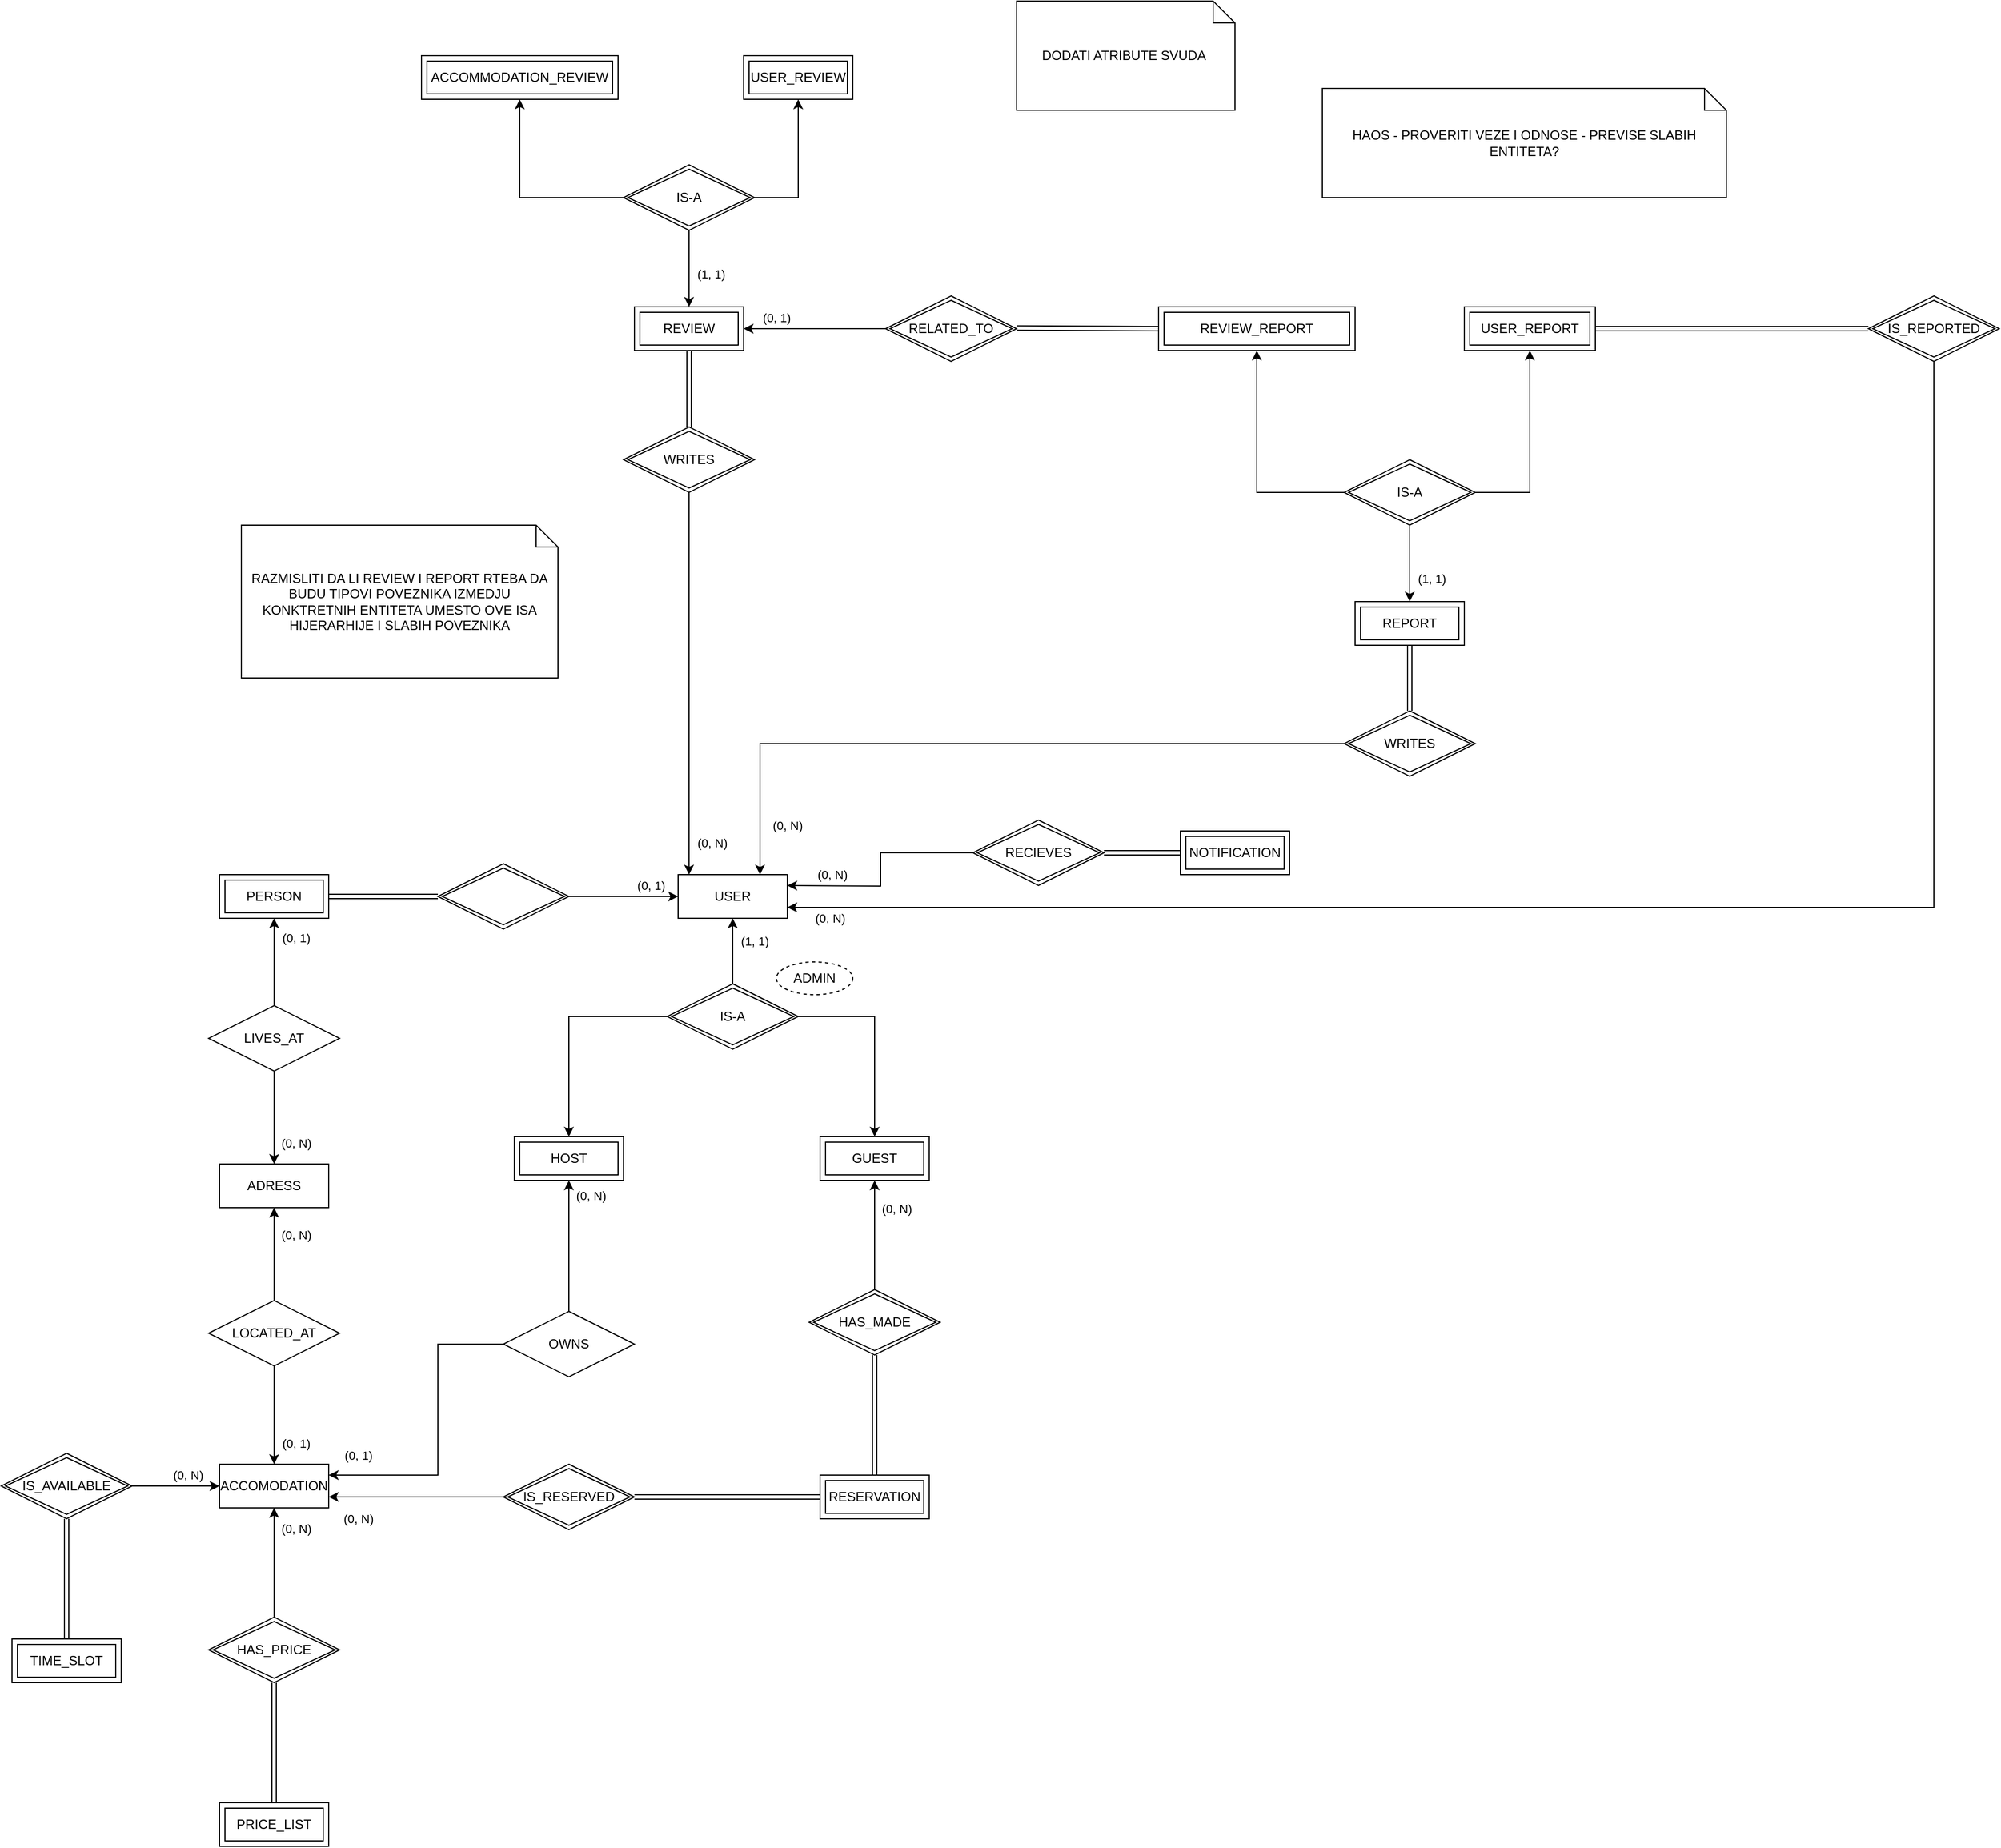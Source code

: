 <mxfile version="22.0.8" type="github">
  <diagram name="Page-1" id="e56a1550-8fbb-45ad-956c-1786394a9013">
    <mxGraphModel dx="2293" dy="2155" grid="1" gridSize="10" guides="1" tooltips="1" connect="1" arrows="1" fold="1" page="1" pageScale="1" pageWidth="1100" pageHeight="850" background="none" math="0" shadow="0">
      <root>
        <mxCell id="0" />
        <mxCell id="1" parent="0" />
        <mxCell id="FNh4Q3ipCf9CpvlprsuN-2" value="USER" style="whiteSpace=wrap;html=1;align=center;" parent="1" vertex="1">
          <mxGeometry x="100" y="120" width="100" height="40" as="geometry" />
        </mxCell>
        <mxCell id="FNh4Q3ipCf9CpvlprsuN-29" style="edgeStyle=orthogonalEdgeStyle;rounded=0;orthogonalLoop=1;jettySize=auto;html=1;entryX=0.5;entryY=1;entryDx=0;entryDy=0;" parent="1" source="FNh4Q3ipCf9CpvlprsuN-28" target="FNh4Q3ipCf9CpvlprsuN-2" edge="1">
          <mxGeometry relative="1" as="geometry" />
        </mxCell>
        <mxCell id="zW3tdYn2aXcVrVgODLso-2" value="(1, 1)" style="edgeLabel;html=1;align=center;verticalAlign=middle;resizable=0;points=[];" vertex="1" connectable="0" parent="FNh4Q3ipCf9CpvlprsuN-29">
          <mxGeometry x="0.299" relative="1" as="geometry">
            <mxPoint x="20" as="offset" />
          </mxGeometry>
        </mxCell>
        <mxCell id="FNh4Q3ipCf9CpvlprsuN-30" style="edgeStyle=orthogonalEdgeStyle;rounded=0;orthogonalLoop=1;jettySize=auto;html=1;entryX=0.5;entryY=0;entryDx=0;entryDy=0;" parent="1" source="FNh4Q3ipCf9CpvlprsuN-28" target="zW3tdYn2aXcVrVgODLso-71" edge="1">
          <mxGeometry relative="1" as="geometry">
            <mxPoint x="0.067" y="360" as="targetPoint" />
          </mxGeometry>
        </mxCell>
        <mxCell id="FNh4Q3ipCf9CpvlprsuN-33" style="edgeStyle=orthogonalEdgeStyle;rounded=0;orthogonalLoop=1;jettySize=auto;html=1;entryX=0.5;entryY=0;entryDx=0;entryDy=0;" parent="1" source="FNh4Q3ipCf9CpvlprsuN-28" target="zW3tdYn2aXcVrVgODLso-72" edge="1">
          <mxGeometry relative="1" as="geometry">
            <Array as="points">
              <mxPoint x="280" y="250" />
            </Array>
            <mxPoint x="280" y="360" as="targetPoint" />
          </mxGeometry>
        </mxCell>
        <mxCell id="FNh4Q3ipCf9CpvlprsuN-28" value="IS-A" style="shape=rhombus;double=1;perimeter=rhombusPerimeter;whiteSpace=wrap;html=1;align=center;" parent="1" vertex="1">
          <mxGeometry x="90" y="220" width="120" height="60" as="geometry" />
        </mxCell>
        <mxCell id="zW3tdYn2aXcVrVgODLso-1" value="ADMIN" style="ellipse;whiteSpace=wrap;html=1;align=center;dashed=1;" vertex="1" parent="1">
          <mxGeometry x="190" y="200" width="70" height="30" as="geometry" />
        </mxCell>
        <mxCell id="zW3tdYn2aXcVrVgODLso-26" value="ADRESS" style="whiteSpace=wrap;html=1;align=center;" vertex="1" parent="1">
          <mxGeometry x="-320" y="385" width="100" height="40" as="geometry" />
        </mxCell>
        <mxCell id="zW3tdYn2aXcVrVgODLso-27" value="ACCOMODATION" style="whiteSpace=wrap;html=1;align=center;" vertex="1" parent="1">
          <mxGeometry x="-320" y="660" width="100" height="40" as="geometry" />
        </mxCell>
        <mxCell id="zW3tdYn2aXcVrVgODLso-30" style="edgeStyle=orthogonalEdgeStyle;rounded=0;orthogonalLoop=1;jettySize=auto;html=1;entryX=0.5;entryY=1;entryDx=0;entryDy=0;" edge="1" source="zW3tdYn2aXcVrVgODLso-34" target="zW3tdYn2aXcVrVgODLso-42" parent="1">
          <mxGeometry relative="1" as="geometry" />
        </mxCell>
        <mxCell id="zW3tdYn2aXcVrVgODLso-31" value="(0, 1)" style="edgeLabel;html=1;align=center;verticalAlign=middle;resizable=0;points=[];" vertex="1" connectable="0" parent="zW3tdYn2aXcVrVgODLso-30">
          <mxGeometry x="0.555" relative="1" as="geometry">
            <mxPoint x="20" as="offset" />
          </mxGeometry>
        </mxCell>
        <mxCell id="zW3tdYn2aXcVrVgODLso-46" style="edgeStyle=orthogonalEdgeStyle;rounded=0;orthogonalLoop=1;jettySize=auto;html=1;entryX=0.5;entryY=0;entryDx=0;entryDy=0;" edge="1" parent="1" source="zW3tdYn2aXcVrVgODLso-34" target="zW3tdYn2aXcVrVgODLso-26">
          <mxGeometry relative="1" as="geometry" />
        </mxCell>
        <mxCell id="zW3tdYn2aXcVrVgODLso-47" value="(0, N)" style="edgeLabel;html=1;align=center;verticalAlign=middle;resizable=0;points=[];" vertex="1" connectable="0" parent="zW3tdYn2aXcVrVgODLso-46">
          <mxGeometry x="0.691" y="1" relative="1" as="geometry">
            <mxPoint x="19" y="-6" as="offset" />
          </mxGeometry>
        </mxCell>
        <mxCell id="zW3tdYn2aXcVrVgODLso-34" value="LIVES_AT" style="shape=rhombus;perimeter=rhombusPerimeter;whiteSpace=wrap;html=1;align=center;" vertex="1" parent="1">
          <mxGeometry x="-330" y="240" width="120" height="60" as="geometry" />
        </mxCell>
        <mxCell id="zW3tdYn2aXcVrVgODLso-35" style="edgeStyle=orthogonalEdgeStyle;rounded=0;orthogonalLoop=1;jettySize=auto;html=1;entryX=0.5;entryY=1;entryDx=0;entryDy=0;" edge="1" source="zW3tdYn2aXcVrVgODLso-39" target="zW3tdYn2aXcVrVgODLso-26" parent="1">
          <mxGeometry relative="1" as="geometry" />
        </mxCell>
        <mxCell id="zW3tdYn2aXcVrVgODLso-36" value="(0, N)" style="edgeLabel;html=1;align=center;verticalAlign=middle;resizable=0;points=[];" vertex="1" connectable="0" parent="zW3tdYn2aXcVrVgODLso-35">
          <mxGeometry x="0.423" y="-1" relative="1" as="geometry">
            <mxPoint x="19" as="offset" />
          </mxGeometry>
        </mxCell>
        <mxCell id="zW3tdYn2aXcVrVgODLso-37" style="edgeStyle=orthogonalEdgeStyle;rounded=0;orthogonalLoop=1;jettySize=auto;html=1;entryX=0.5;entryY=0;entryDx=0;entryDy=0;" edge="1" source="zW3tdYn2aXcVrVgODLso-39" target="zW3tdYn2aXcVrVgODLso-27" parent="1">
          <mxGeometry relative="1" as="geometry">
            <mxPoint x="116" y="700" as="targetPoint" />
          </mxGeometry>
        </mxCell>
        <mxCell id="zW3tdYn2aXcVrVgODLso-38" value="(0, 1)" style="edgeLabel;html=1;align=center;verticalAlign=middle;resizable=0;points=[];" vertex="1" connectable="0" parent="zW3tdYn2aXcVrVgODLso-37">
          <mxGeometry x="0.228" y="1" relative="1" as="geometry">
            <mxPoint x="19" y="15" as="offset" />
          </mxGeometry>
        </mxCell>
        <mxCell id="zW3tdYn2aXcVrVgODLso-39" value="LOCATED_AT" style="shape=rhombus;perimeter=rhombusPerimeter;whiteSpace=wrap;html=1;align=center;" vertex="1" parent="1">
          <mxGeometry x="-330" y="510" width="120" height="60" as="geometry" />
        </mxCell>
        <mxCell id="zW3tdYn2aXcVrVgODLso-44" style="edgeStyle=orthogonalEdgeStyle;rounded=0;orthogonalLoop=1;jettySize=auto;html=1;entryX=0;entryY=0.5;entryDx=0;entryDy=0;" edge="1" parent="1" source="zW3tdYn2aXcVrVgODLso-41" target="FNh4Q3ipCf9CpvlprsuN-2">
          <mxGeometry relative="1" as="geometry" />
        </mxCell>
        <mxCell id="zW3tdYn2aXcVrVgODLso-45" value="(0, 1)" style="edgeLabel;html=1;align=center;verticalAlign=middle;resizable=0;points=[];" vertex="1" connectable="0" parent="zW3tdYn2aXcVrVgODLso-44">
          <mxGeometry x="0.599" y="3" relative="1" as="geometry">
            <mxPoint x="-5" y="-7" as="offset" />
          </mxGeometry>
        </mxCell>
        <mxCell id="zW3tdYn2aXcVrVgODLso-41" value="" style="shape=rhombus;double=1;perimeter=rhombusPerimeter;whiteSpace=wrap;html=1;align=center;" vertex="1" parent="1">
          <mxGeometry x="-120" y="110" width="120" height="60" as="geometry" />
        </mxCell>
        <mxCell id="zW3tdYn2aXcVrVgODLso-42" value="PERSON" style="shape=ext;margin=3;double=1;whiteSpace=wrap;html=1;align=center;" vertex="1" parent="1">
          <mxGeometry x="-320" y="120" width="100" height="40" as="geometry" />
        </mxCell>
        <mxCell id="zW3tdYn2aXcVrVgODLso-43" value="" style="shape=link;html=1;rounded=0;entryX=1;entryY=0.5;entryDx=0;entryDy=0;exitX=0;exitY=0.5;exitDx=0;exitDy=0;" edge="1" source="zW3tdYn2aXcVrVgODLso-41" target="zW3tdYn2aXcVrVgODLso-42" parent="1">
          <mxGeometry relative="1" as="geometry">
            <mxPoint x="-80" y="140" as="sourcePoint" />
            <mxPoint x="-690" y="350" as="targetPoint" />
          </mxGeometry>
        </mxCell>
        <mxCell id="zW3tdYn2aXcVrVgODLso-49" style="edgeStyle=orthogonalEdgeStyle;rounded=0;orthogonalLoop=1;jettySize=auto;html=1;entryX=0.5;entryY=1;entryDx=0;entryDy=0;" edge="1" parent="1" source="zW3tdYn2aXcVrVgODLso-48" target="zW3tdYn2aXcVrVgODLso-27">
          <mxGeometry relative="1" as="geometry" />
        </mxCell>
        <mxCell id="zW3tdYn2aXcVrVgODLso-50" value="(0, N)" style="edgeLabel;html=1;align=center;verticalAlign=middle;resizable=0;points=[];" vertex="1" connectable="0" parent="zW3tdYn2aXcVrVgODLso-49">
          <mxGeometry x="0.681" y="2" relative="1" as="geometry">
            <mxPoint x="22" y="3" as="offset" />
          </mxGeometry>
        </mxCell>
        <mxCell id="zW3tdYn2aXcVrVgODLso-48" value="HAS_PRICE" style="shape=rhombus;double=1;perimeter=rhombusPerimeter;whiteSpace=wrap;html=1;align=center;" vertex="1" parent="1">
          <mxGeometry x="-330" y="800" width="120" height="60" as="geometry" />
        </mxCell>
        <mxCell id="zW3tdYn2aXcVrVgODLso-53" value="PRICE_LIST" style="shape=ext;margin=3;double=1;whiteSpace=wrap;html=1;align=center;" vertex="1" parent="1">
          <mxGeometry x="-320" y="970" width="100" height="40" as="geometry" />
        </mxCell>
        <mxCell id="zW3tdYn2aXcVrVgODLso-55" value="" style="shape=link;html=1;rounded=0;entryX=0.5;entryY=1;entryDx=0;entryDy=0;exitX=0.5;exitY=0;exitDx=0;exitDy=0;" edge="1" parent="1" source="zW3tdYn2aXcVrVgODLso-53" target="zW3tdYn2aXcVrVgODLso-48">
          <mxGeometry relative="1" as="geometry">
            <mxPoint x="-120" y="920" as="sourcePoint" />
            <mxPoint x="-220" y="920" as="targetPoint" />
          </mxGeometry>
        </mxCell>
        <mxCell id="zW3tdYn2aXcVrVgODLso-61" style="edgeStyle=orthogonalEdgeStyle;rounded=0;orthogonalLoop=1;jettySize=auto;html=1;entryX=0;entryY=0.5;entryDx=0;entryDy=0;" edge="1" parent="1" source="zW3tdYn2aXcVrVgODLso-56" target="zW3tdYn2aXcVrVgODLso-27">
          <mxGeometry relative="1" as="geometry" />
        </mxCell>
        <mxCell id="zW3tdYn2aXcVrVgODLso-62" value="(0, N)" style="edgeLabel;html=1;align=center;verticalAlign=middle;resizable=0;points=[];" vertex="1" connectable="0" parent="zW3tdYn2aXcVrVgODLso-61">
          <mxGeometry x="0.587" relative="1" as="geometry">
            <mxPoint x="-13" y="-10" as="offset" />
          </mxGeometry>
        </mxCell>
        <mxCell id="zW3tdYn2aXcVrVgODLso-56" value="IS_AVAILABLE" style="shape=rhombus;double=1;perimeter=rhombusPerimeter;whiteSpace=wrap;html=1;align=center;" vertex="1" parent="1">
          <mxGeometry x="-520" y="650" width="120" height="60" as="geometry" />
        </mxCell>
        <mxCell id="zW3tdYn2aXcVrVgODLso-57" value="TIME_SLOT" style="shape=ext;margin=3;double=1;whiteSpace=wrap;html=1;align=center;" vertex="1" parent="1">
          <mxGeometry x="-510" y="820" width="100" height="40" as="geometry" />
        </mxCell>
        <mxCell id="zW3tdYn2aXcVrVgODLso-58" value="" style="shape=link;html=1;rounded=0;entryX=0.5;entryY=1;entryDx=0;entryDy=0;exitX=0.5;exitY=0;exitDx=0;exitDy=0;" edge="1" parent="1" source="zW3tdYn2aXcVrVgODLso-57" target="zW3tdYn2aXcVrVgODLso-56">
          <mxGeometry relative="1" as="geometry">
            <mxPoint x="-310" y="770" as="sourcePoint" />
            <mxPoint x="-410" y="770" as="targetPoint" />
          </mxGeometry>
        </mxCell>
        <mxCell id="zW3tdYn2aXcVrVgODLso-71" value="HOST" style="shape=ext;margin=3;double=1;whiteSpace=wrap;html=1;align=center;" vertex="1" parent="1">
          <mxGeometry x="-50" y="360" width="100" height="40" as="geometry" />
        </mxCell>
        <mxCell id="zW3tdYn2aXcVrVgODLso-72" value="GUEST" style="shape=ext;margin=3;double=1;whiteSpace=wrap;html=1;align=center;" vertex="1" parent="1">
          <mxGeometry x="230" y="360" width="100" height="40" as="geometry" />
        </mxCell>
        <mxCell id="zW3tdYn2aXcVrVgODLso-73" value="RESERVATION" style="shape=ext;margin=3;double=1;whiteSpace=wrap;html=1;align=center;" vertex="1" parent="1">
          <mxGeometry x="230" y="670" width="100" height="40" as="geometry" />
        </mxCell>
        <mxCell id="zW3tdYn2aXcVrVgODLso-78" style="edgeStyle=orthogonalEdgeStyle;rounded=0;orthogonalLoop=1;jettySize=auto;html=1;entryX=1;entryY=0.5;entryDx=0;entryDy=0;" edge="1" parent="1" source="zW3tdYn2aXcVrVgODLso-74">
          <mxGeometry relative="1" as="geometry">
            <mxPoint x="-220.0" y="690.0" as="targetPoint" />
          </mxGeometry>
        </mxCell>
        <mxCell id="zW3tdYn2aXcVrVgODLso-82" value="(0, N)" style="edgeLabel;html=1;align=center;verticalAlign=middle;resizable=0;points=[];" vertex="1" connectable="0" parent="zW3tdYn2aXcVrVgODLso-78">
          <mxGeometry x="0.672" y="-4" relative="1" as="geometry">
            <mxPoint y="24" as="offset" />
          </mxGeometry>
        </mxCell>
        <mxCell id="zW3tdYn2aXcVrVgODLso-74" value="IS_RESERVED" style="shape=rhombus;double=1;perimeter=rhombusPerimeter;whiteSpace=wrap;html=1;align=center;" vertex="1" parent="1">
          <mxGeometry x="-60" y="660" width="120" height="60" as="geometry" />
        </mxCell>
        <mxCell id="zW3tdYn2aXcVrVgODLso-77" style="edgeStyle=orthogonalEdgeStyle;rounded=0;orthogonalLoop=1;jettySize=auto;html=1;entryX=0.5;entryY=1;entryDx=0;entryDy=0;" edge="1" parent="1" source="zW3tdYn2aXcVrVgODLso-75" target="zW3tdYn2aXcVrVgODLso-72">
          <mxGeometry relative="1" as="geometry" />
        </mxCell>
        <mxCell id="zW3tdYn2aXcVrVgODLso-81" value="(0, N)" style="edgeLabel;html=1;align=center;verticalAlign=middle;resizable=0;points=[];" vertex="1" connectable="0" parent="zW3tdYn2aXcVrVgODLso-77">
          <mxGeometry x="0.545" relative="1" as="geometry">
            <mxPoint x="20" y="3" as="offset" />
          </mxGeometry>
        </mxCell>
        <mxCell id="zW3tdYn2aXcVrVgODLso-75" value="HAS_MADE" style="shape=rhombus;double=1;perimeter=rhombusPerimeter;whiteSpace=wrap;html=1;align=center;" vertex="1" parent="1">
          <mxGeometry x="220" y="500" width="120" height="60" as="geometry" />
        </mxCell>
        <mxCell id="zW3tdYn2aXcVrVgODLso-79" value="" style="shape=link;html=1;rounded=0;entryX=0.5;entryY=1;entryDx=0;entryDy=0;exitX=0.5;exitY=0;exitDx=0;exitDy=0;" edge="1" parent="1" source="zW3tdYn2aXcVrVgODLso-73" target="zW3tdYn2aXcVrVgODLso-75">
          <mxGeometry relative="1" as="geometry">
            <mxPoint x="329.09" y="665" as="sourcePoint" />
            <mxPoint x="329.09" y="555" as="targetPoint" />
          </mxGeometry>
        </mxCell>
        <mxCell id="zW3tdYn2aXcVrVgODLso-80" value="" style="shape=link;html=1;rounded=0;entryX=0;entryY=0.5;entryDx=0;entryDy=0;exitX=1;exitY=0.5;exitDx=0;exitDy=0;" edge="1" parent="1" source="zW3tdYn2aXcVrVgODLso-74" target="zW3tdYn2aXcVrVgODLso-73">
          <mxGeometry relative="1" as="geometry">
            <mxPoint x="110" y="720" as="sourcePoint" />
            <mxPoint x="110" y="620" as="targetPoint" />
          </mxGeometry>
        </mxCell>
        <mxCell id="zW3tdYn2aXcVrVgODLso-85" style="edgeStyle=orthogonalEdgeStyle;rounded=0;orthogonalLoop=1;jettySize=auto;html=1;entryX=0.5;entryY=1;entryDx=0;entryDy=0;" edge="1" parent="1" source="zW3tdYn2aXcVrVgODLso-83" target="zW3tdYn2aXcVrVgODLso-71">
          <mxGeometry relative="1" as="geometry" />
        </mxCell>
        <mxCell id="zW3tdYn2aXcVrVgODLso-90" value="(0, N)" style="edgeLabel;html=1;align=center;verticalAlign=middle;resizable=0;points=[];" vertex="1" connectable="0" parent="zW3tdYn2aXcVrVgODLso-85">
          <mxGeometry x="0.837" y="3" relative="1" as="geometry">
            <mxPoint x="23" y="4" as="offset" />
          </mxGeometry>
        </mxCell>
        <mxCell id="zW3tdYn2aXcVrVgODLso-88" style="edgeStyle=orthogonalEdgeStyle;rounded=0;orthogonalLoop=1;jettySize=auto;html=1;entryX=1;entryY=0.25;entryDx=0;entryDy=0;" edge="1" parent="1" source="zW3tdYn2aXcVrVgODLso-83" target="zW3tdYn2aXcVrVgODLso-27">
          <mxGeometry relative="1" as="geometry">
            <Array as="points">
              <mxPoint x="-120" y="670" />
            </Array>
          </mxGeometry>
        </mxCell>
        <mxCell id="zW3tdYn2aXcVrVgODLso-89" value="(0, 1)" style="edgeLabel;html=1;align=center;verticalAlign=middle;resizable=0;points=[];" vertex="1" connectable="0" parent="zW3tdYn2aXcVrVgODLso-88">
          <mxGeometry x="0.737" relative="1" as="geometry">
            <mxPoint x="-10" y="-18" as="offset" />
          </mxGeometry>
        </mxCell>
        <mxCell id="zW3tdYn2aXcVrVgODLso-83" value="OWNS" style="shape=rhombus;perimeter=rhombusPerimeter;whiteSpace=wrap;html=1;align=center;" vertex="1" parent="1">
          <mxGeometry x="-60" y="520" width="120" height="60" as="geometry" />
        </mxCell>
        <mxCell id="zW3tdYn2aXcVrVgODLso-91" value="NOTIFICATION" style="shape=ext;margin=3;double=1;whiteSpace=wrap;html=1;align=center;" vertex="1" parent="1">
          <mxGeometry x="560" y="80" width="100" height="40" as="geometry" />
        </mxCell>
        <mxCell id="zW3tdYn2aXcVrVgODLso-93" style="edgeStyle=orthogonalEdgeStyle;rounded=0;orthogonalLoop=1;jettySize=auto;html=1;entryX=1;entryY=0.5;entryDx=0;entryDy=0;" edge="1" parent="1" source="zW3tdYn2aXcVrVgODLso-92">
          <mxGeometry relative="1" as="geometry">
            <mxPoint x="200" y="130" as="targetPoint" />
          </mxGeometry>
        </mxCell>
        <mxCell id="zW3tdYn2aXcVrVgODLso-94" value="(0, N)" style="edgeLabel;html=1;align=center;verticalAlign=middle;resizable=0;points=[];" vertex="1" connectable="0" parent="zW3tdYn2aXcVrVgODLso-93">
          <mxGeometry x="0.589" relative="1" as="geometry">
            <mxPoint y="-10" as="offset" />
          </mxGeometry>
        </mxCell>
        <mxCell id="zW3tdYn2aXcVrVgODLso-92" value="RECIEVES" style="shape=rhombus;double=1;perimeter=rhombusPerimeter;whiteSpace=wrap;html=1;align=center;" vertex="1" parent="1">
          <mxGeometry x="370" y="70" width="120" height="60" as="geometry" />
        </mxCell>
        <mxCell id="zW3tdYn2aXcVrVgODLso-95" value="" style="shape=link;html=1;rounded=0;entryX=0;entryY=0.5;entryDx=0;entryDy=0;exitX=1;exitY=0.5;exitDx=0;exitDy=0;" edge="1" parent="1" source="zW3tdYn2aXcVrVgODLso-92" target="zW3tdYn2aXcVrVgODLso-91">
          <mxGeometry relative="1" as="geometry">
            <mxPoint x="390" y="180" as="sourcePoint" />
            <mxPoint x="560" y="180" as="targetPoint" />
          </mxGeometry>
        </mxCell>
        <mxCell id="zW3tdYn2aXcVrVgODLso-109" style="edgeStyle=orthogonalEdgeStyle;rounded=0;orthogonalLoop=1;jettySize=auto;html=1;entryX=0.5;entryY=0;entryDx=0;entryDy=0;" edge="1" parent="1" source="zW3tdYn2aXcVrVgODLso-97" target="zW3tdYn2aXcVrVgODLso-113">
          <mxGeometry relative="1" as="geometry">
            <mxPoint x="110" y="-400.0" as="targetPoint" />
          </mxGeometry>
        </mxCell>
        <mxCell id="zW3tdYn2aXcVrVgODLso-112" value="(1, 1)" style="edgeLabel;html=1;align=center;verticalAlign=middle;resizable=0;points=[];" vertex="1" connectable="0" parent="zW3tdYn2aXcVrVgODLso-109">
          <mxGeometry x="0.252" y="1" relative="1" as="geometry">
            <mxPoint x="19" y="-4" as="offset" />
          </mxGeometry>
        </mxCell>
        <mxCell id="zW3tdYn2aXcVrVgODLso-110" style="edgeStyle=orthogonalEdgeStyle;rounded=0;orthogonalLoop=1;jettySize=auto;html=1;entryX=0.5;entryY=1;entryDx=0;entryDy=0;" edge="1" parent="1" source="zW3tdYn2aXcVrVgODLso-97" target="zW3tdYn2aXcVrVgODLso-99">
          <mxGeometry relative="1" as="geometry" />
        </mxCell>
        <mxCell id="zW3tdYn2aXcVrVgODLso-111" style="edgeStyle=orthogonalEdgeStyle;rounded=0;orthogonalLoop=1;jettySize=auto;html=1;entryX=0.5;entryY=1;entryDx=0;entryDy=0;" edge="1" parent="1" source="zW3tdYn2aXcVrVgODLso-97" target="zW3tdYn2aXcVrVgODLso-98">
          <mxGeometry relative="1" as="geometry">
            <Array as="points">
              <mxPoint x="210" y="-500" />
            </Array>
          </mxGeometry>
        </mxCell>
        <mxCell id="zW3tdYn2aXcVrVgODLso-97" value="IS-A" style="shape=rhombus;double=1;perimeter=rhombusPerimeter;whiteSpace=wrap;html=1;align=center;" vertex="1" parent="1">
          <mxGeometry x="50" y="-530" width="120" height="60" as="geometry" />
        </mxCell>
        <mxCell id="zW3tdYn2aXcVrVgODLso-98" value="USER_REVIEW" style="shape=ext;margin=3;double=1;whiteSpace=wrap;html=1;align=center;" vertex="1" parent="1">
          <mxGeometry x="160" y="-630" width="100" height="40" as="geometry" />
        </mxCell>
        <mxCell id="zW3tdYn2aXcVrVgODLso-99" value="ACCOMMODATION_REVIEW" style="shape=ext;margin=3;double=1;whiteSpace=wrap;html=1;align=center;" vertex="1" parent="1">
          <mxGeometry x="-135" y="-630" width="180" height="40" as="geometry" />
        </mxCell>
        <mxCell id="zW3tdYn2aXcVrVgODLso-122" style="edgeStyle=orthogonalEdgeStyle;rounded=0;orthogonalLoop=1;jettySize=auto;html=1;entryX=0.5;entryY=0;entryDx=0;entryDy=0;" edge="1" parent="1" source="zW3tdYn2aXcVrVgODLso-101" target="zW3tdYn2aXcVrVgODLso-119">
          <mxGeometry relative="1" as="geometry" />
        </mxCell>
        <mxCell id="zW3tdYn2aXcVrVgODLso-125" value="(1, 1)" style="edgeLabel;html=1;align=center;verticalAlign=middle;resizable=0;points=[];" vertex="1" connectable="0" parent="zW3tdYn2aXcVrVgODLso-122">
          <mxGeometry x="0.394" relative="1" as="geometry">
            <mxPoint x="20" as="offset" />
          </mxGeometry>
        </mxCell>
        <mxCell id="zW3tdYn2aXcVrVgODLso-126" style="edgeStyle=orthogonalEdgeStyle;rounded=0;orthogonalLoop=1;jettySize=auto;html=1;entryX=0.5;entryY=1;entryDx=0;entryDy=0;" edge="1" parent="1" source="zW3tdYn2aXcVrVgODLso-101" target="zW3tdYn2aXcVrVgODLso-103">
          <mxGeometry relative="1" as="geometry">
            <Array as="points">
              <mxPoint x="630" y="-230" />
            </Array>
          </mxGeometry>
        </mxCell>
        <mxCell id="zW3tdYn2aXcVrVgODLso-127" style="edgeStyle=orthogonalEdgeStyle;rounded=0;orthogonalLoop=1;jettySize=auto;html=1;entryX=0.5;entryY=1;entryDx=0;entryDy=0;" edge="1" parent="1" source="zW3tdYn2aXcVrVgODLso-101" target="zW3tdYn2aXcVrVgODLso-102">
          <mxGeometry relative="1" as="geometry">
            <Array as="points">
              <mxPoint x="880" y="-230" />
            </Array>
          </mxGeometry>
        </mxCell>
        <mxCell id="zW3tdYn2aXcVrVgODLso-101" value="IS-A" style="shape=rhombus;double=1;perimeter=rhombusPerimeter;whiteSpace=wrap;html=1;align=center;" vertex="1" parent="1">
          <mxGeometry x="710" y="-260" width="120" height="60" as="geometry" />
        </mxCell>
        <mxCell id="zW3tdYn2aXcVrVgODLso-102" value="USER_REPORT" style="shape=ext;margin=3;double=1;whiteSpace=wrap;html=1;align=center;" vertex="1" parent="1">
          <mxGeometry x="820" y="-400" width="120" height="40" as="geometry" />
        </mxCell>
        <mxCell id="zW3tdYn2aXcVrVgODLso-103" value="REVIEW_REPORT" style="shape=ext;margin=3;double=1;whiteSpace=wrap;html=1;align=center;" vertex="1" parent="1">
          <mxGeometry x="540" y="-400" width="180" height="40" as="geometry" />
        </mxCell>
        <mxCell id="zW3tdYn2aXcVrVgODLso-107" style="edgeStyle=orthogonalEdgeStyle;rounded=0;orthogonalLoop=1;jettySize=auto;html=1;entryX=0.5;entryY=0;entryDx=0;entryDy=0;" edge="1" parent="1" source="zW3tdYn2aXcVrVgODLso-105">
          <mxGeometry relative="1" as="geometry">
            <mxPoint x="110" y="120" as="targetPoint" />
          </mxGeometry>
        </mxCell>
        <mxCell id="zW3tdYn2aXcVrVgODLso-108" value="(0, N)" style="edgeLabel;html=1;align=center;verticalAlign=middle;resizable=0;points=[];" vertex="1" connectable="0" parent="zW3tdYn2aXcVrVgODLso-107">
          <mxGeometry x="0.438" y="1" relative="1" as="geometry">
            <mxPoint x="19" y="69" as="offset" />
          </mxGeometry>
        </mxCell>
        <mxCell id="zW3tdYn2aXcVrVgODLso-105" value="WRITES" style="shape=rhombus;double=1;perimeter=rhombusPerimeter;whiteSpace=wrap;html=1;align=center;" vertex="1" parent="1">
          <mxGeometry x="50" y="-290" width="120" height="60" as="geometry" />
        </mxCell>
        <mxCell id="zW3tdYn2aXcVrVgODLso-106" value="" style="shape=link;html=1;rounded=0;entryX=0.5;entryY=1;entryDx=0;entryDy=0;exitX=0.5;exitY=0;exitDx=0;exitDy=0;" edge="1" parent="1" source="zW3tdYn2aXcVrVgODLso-105" target="zW3tdYn2aXcVrVgODLso-113">
          <mxGeometry relative="1" as="geometry">
            <mxPoint x="220" y="-205" as="sourcePoint" />
            <mxPoint x="110" y="-360.0" as="targetPoint" />
          </mxGeometry>
        </mxCell>
        <mxCell id="zW3tdYn2aXcVrVgODLso-113" value="REVIEW" style="shape=ext;margin=3;double=1;whiteSpace=wrap;html=1;align=center;" vertex="1" parent="1">
          <mxGeometry x="60" y="-400" width="100" height="40" as="geometry" />
        </mxCell>
        <mxCell id="zW3tdYn2aXcVrVgODLso-120" style="edgeStyle=orthogonalEdgeStyle;rounded=0;orthogonalLoop=1;jettySize=auto;html=1;entryX=0.75;entryY=0;entryDx=0;entryDy=0;" edge="1" parent="1" source="zW3tdYn2aXcVrVgODLso-117" target="FNh4Q3ipCf9CpvlprsuN-2">
          <mxGeometry relative="1" as="geometry" />
        </mxCell>
        <mxCell id="zW3tdYn2aXcVrVgODLso-128" value="(0, N)" style="edgeLabel;html=1;align=center;verticalAlign=middle;resizable=0;points=[];" vertex="1" connectable="0" parent="zW3tdYn2aXcVrVgODLso-120">
          <mxGeometry x="0.851" y="1" relative="1" as="geometry">
            <mxPoint x="24" y="4" as="offset" />
          </mxGeometry>
        </mxCell>
        <mxCell id="zW3tdYn2aXcVrVgODLso-117" value="WRITES" style="shape=rhombus;double=1;perimeter=rhombusPerimeter;whiteSpace=wrap;html=1;align=center;" vertex="1" parent="1">
          <mxGeometry x="710" y="-30" width="120" height="60" as="geometry" />
        </mxCell>
        <mxCell id="zW3tdYn2aXcVrVgODLso-118" value="" style="shape=link;html=1;rounded=0;entryX=0.5;entryY=1;entryDx=0;entryDy=0;exitX=0.5;exitY=0;exitDx=0;exitDy=0;" edge="1" parent="1" source="zW3tdYn2aXcVrVgODLso-117" target="zW3tdYn2aXcVrVgODLso-119">
          <mxGeometry relative="1" as="geometry">
            <mxPoint x="880" y="75" as="sourcePoint" />
            <mxPoint x="770" y="-80.0" as="targetPoint" />
          </mxGeometry>
        </mxCell>
        <mxCell id="zW3tdYn2aXcVrVgODLso-119" value="REPORT" style="shape=ext;margin=3;double=1;whiteSpace=wrap;html=1;align=center;" vertex="1" parent="1">
          <mxGeometry x="720" y="-130" width="100" height="40" as="geometry" />
        </mxCell>
        <mxCell id="zW3tdYn2aXcVrVgODLso-131" style="edgeStyle=orthogonalEdgeStyle;rounded=0;orthogonalLoop=1;jettySize=auto;html=1;entryX=1;entryY=0.5;entryDx=0;entryDy=0;" edge="1" parent="1" source="zW3tdYn2aXcVrVgODLso-129" target="zW3tdYn2aXcVrVgODLso-113">
          <mxGeometry relative="1" as="geometry" />
        </mxCell>
        <mxCell id="zW3tdYn2aXcVrVgODLso-132" value="(0, 1)" style="edgeLabel;html=1;align=center;verticalAlign=middle;resizable=0;points=[];" vertex="1" connectable="0" parent="zW3tdYn2aXcVrVgODLso-131">
          <mxGeometry x="0.658" y="-1" relative="1" as="geometry">
            <mxPoint x="8" y="-9" as="offset" />
          </mxGeometry>
        </mxCell>
        <mxCell id="zW3tdYn2aXcVrVgODLso-129" value="RELATED_TO" style="shape=rhombus;double=1;perimeter=rhombusPerimeter;whiteSpace=wrap;html=1;align=center;" vertex="1" parent="1">
          <mxGeometry x="290" y="-410" width="120" height="60" as="geometry" />
        </mxCell>
        <mxCell id="zW3tdYn2aXcVrVgODLso-130" value="" style="shape=link;html=1;rounded=0;entryX=0;entryY=0.5;entryDx=0;entryDy=0;exitX=1;exitY=0.5;exitDx=0;exitDy=0;" edge="1" parent="1" target="zW3tdYn2aXcVrVgODLso-103">
          <mxGeometry relative="1" as="geometry">
            <mxPoint x="410" y="-380.59" as="sourcePoint" />
            <mxPoint x="520" y="-380.59" as="targetPoint" />
          </mxGeometry>
        </mxCell>
        <mxCell id="zW3tdYn2aXcVrVgODLso-135" style="edgeStyle=orthogonalEdgeStyle;rounded=0;orthogonalLoop=1;jettySize=auto;html=1;entryX=1;entryY=0.75;entryDx=0;entryDy=0;exitX=0.5;exitY=1;exitDx=0;exitDy=0;" edge="1" parent="1" source="zW3tdYn2aXcVrVgODLso-137" target="FNh4Q3ipCf9CpvlprsuN-2">
          <mxGeometry relative="1" as="geometry">
            <mxPoint x="1250.067" y="-350.033" as="sourcePoint" />
            <Array as="points">
              <mxPoint x="1250" y="150" />
            </Array>
          </mxGeometry>
        </mxCell>
        <mxCell id="zW3tdYn2aXcVrVgODLso-140" value="(0, N)" style="edgeLabel;html=1;align=center;verticalAlign=middle;resizable=0;points=[];" vertex="1" connectable="0" parent="zW3tdYn2aXcVrVgODLso-135">
          <mxGeometry x="0.95" y="1" relative="1" as="geometry">
            <mxPoint y="9" as="offset" />
          </mxGeometry>
        </mxCell>
        <mxCell id="zW3tdYn2aXcVrVgODLso-137" value="IS_REPORTED" style="shape=rhombus;double=1;perimeter=rhombusPerimeter;whiteSpace=wrap;html=1;align=center;" vertex="1" parent="1">
          <mxGeometry x="1190" y="-410" width="120" height="60" as="geometry" />
        </mxCell>
        <mxCell id="zW3tdYn2aXcVrVgODLso-139" value="" style="shape=link;html=1;rounded=0;entryX=1;entryY=0.5;entryDx=0;entryDy=0;exitX=0;exitY=0.5;exitDx=0;exitDy=0;" edge="1" parent="1" source="zW3tdYn2aXcVrVgODLso-137" target="zW3tdYn2aXcVrVgODLso-102">
          <mxGeometry relative="1" as="geometry">
            <mxPoint x="990" y="-280" as="sourcePoint" />
            <mxPoint x="990" y="-340" as="targetPoint" />
          </mxGeometry>
        </mxCell>
        <mxCell id="zW3tdYn2aXcVrVgODLso-141" value="HAOS - PROVERITI VEZE I ODNOSE - PREVISE SLABIH ENTITETA?" style="shape=note;size=20;whiteSpace=wrap;html=1;" vertex="1" parent="1">
          <mxGeometry x="690" y="-600" width="370" height="100" as="geometry" />
        </mxCell>
        <mxCell id="zW3tdYn2aXcVrVgODLso-142" value="DODATI ATRIBUTE SVUDA&amp;nbsp;" style="shape=note;size=20;whiteSpace=wrap;html=1;" vertex="1" parent="1">
          <mxGeometry x="410" y="-680" width="200" height="100" as="geometry" />
        </mxCell>
        <mxCell id="zW3tdYn2aXcVrVgODLso-143" value="RAZMISLITI DA LI REVIEW I REPORT RTEBA DA BUDU TIPOVI POVEZNIKA IZMEDJU KONKTRETNIH ENTITETA UMESTO OVE ISA HIJERARHIJE I SLABIH POVEZNIKA" style="shape=note;size=20;whiteSpace=wrap;html=1;" vertex="1" parent="1">
          <mxGeometry x="-300" y="-200" width="290" height="140" as="geometry" />
        </mxCell>
      </root>
    </mxGraphModel>
  </diagram>
</mxfile>
